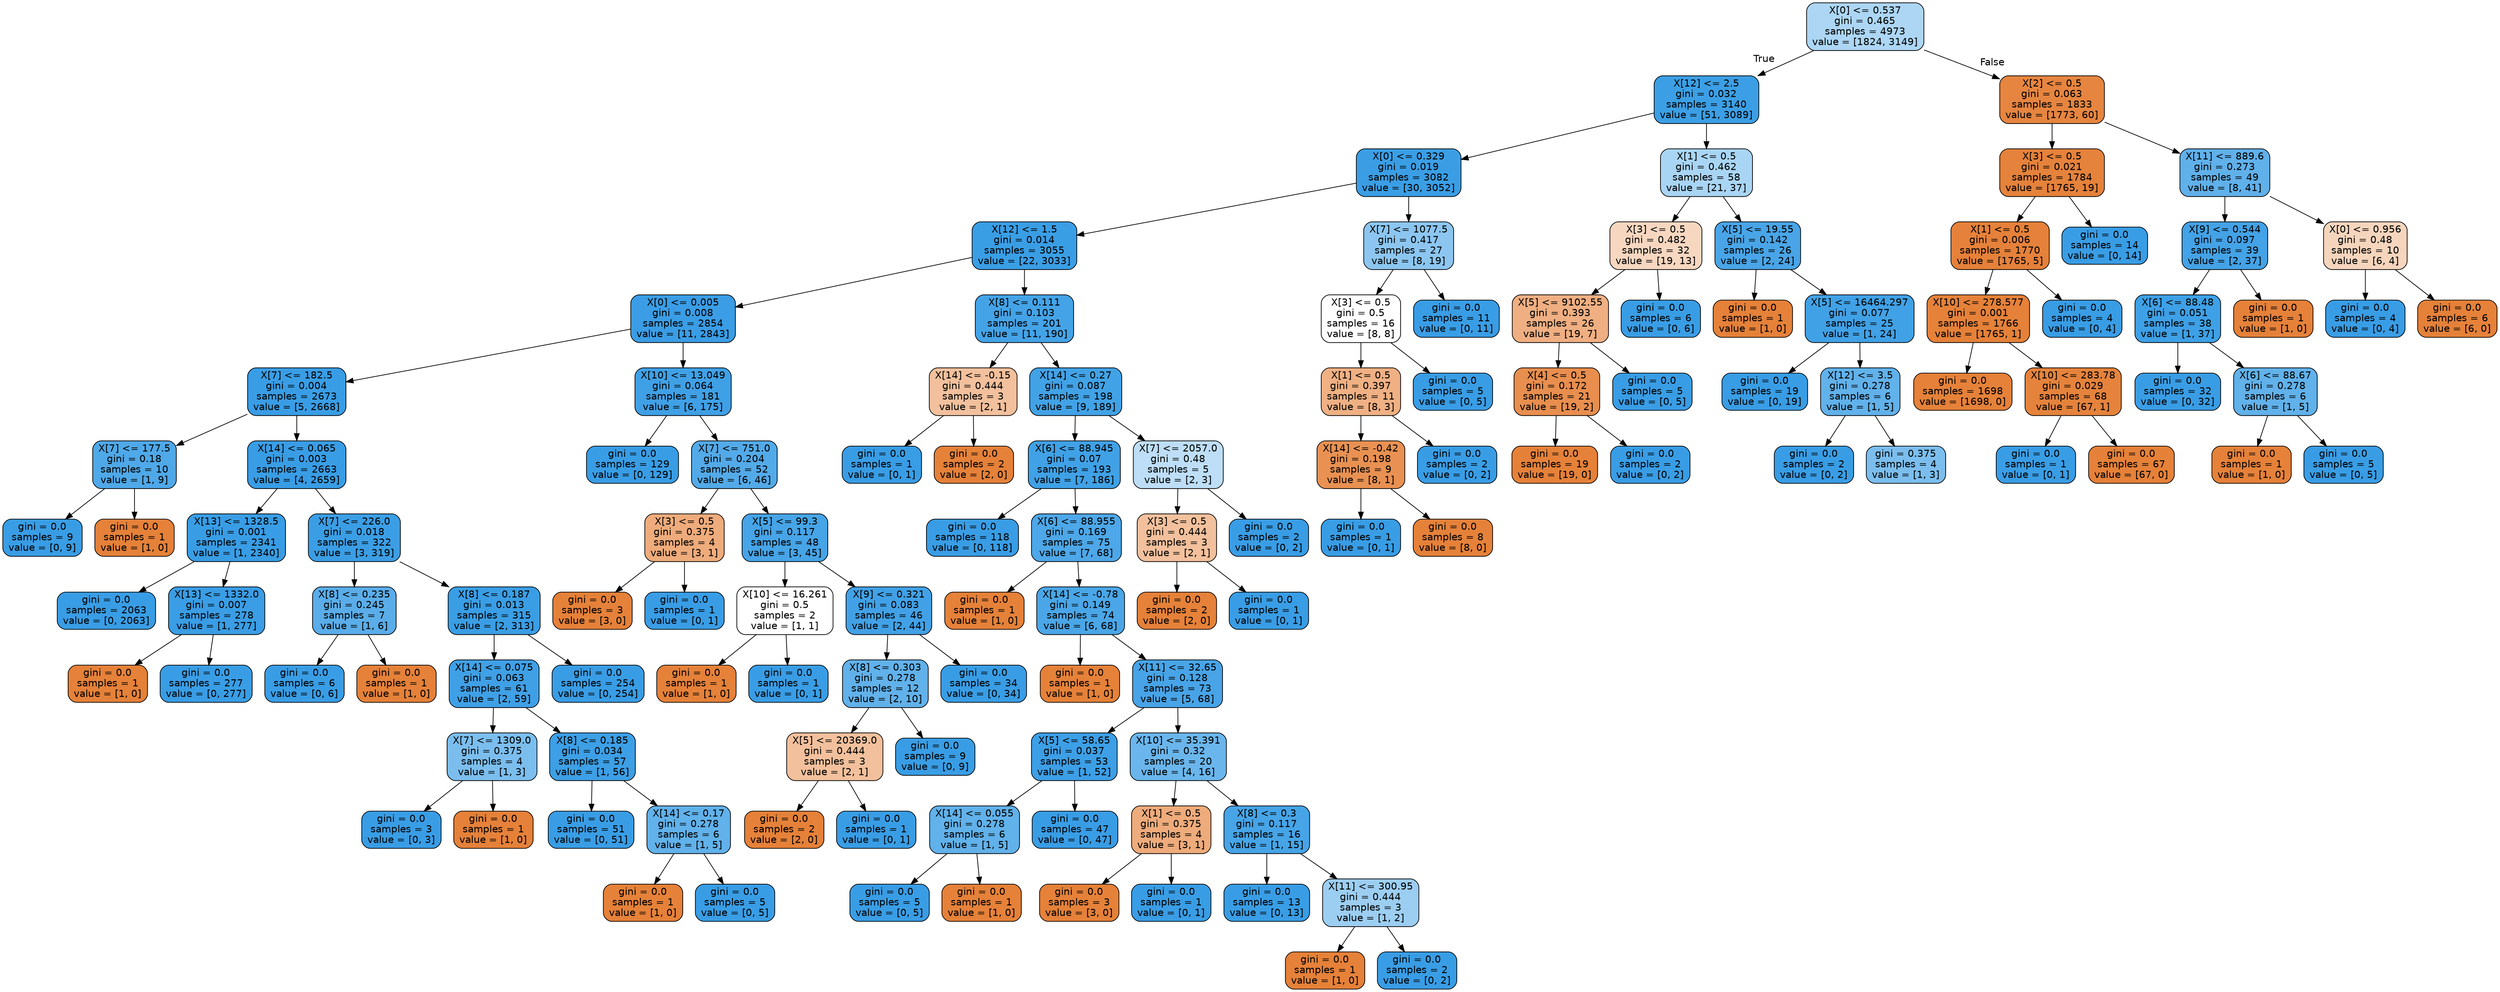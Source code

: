digraph Tree {
node [shape=box, style="filled, rounded", color="black", fontname="helvetica"] ;
edge [fontname="helvetica"] ;
0 [label="X[0] <= 0.537\ngini = 0.465\nsamples = 4973\nvalue = [1824, 3149]", fillcolor="#acd6f4"] ;
1 [label="X[12] <= 2.5\ngini = 0.032\nsamples = 3140\nvalue = [51, 3089]", fillcolor="#3c9fe5"] ;
0 -> 1 [labeldistance=2.5, labelangle=45, headlabel="True"] ;
2 [label="X[0] <= 0.329\ngini = 0.019\nsamples = 3082\nvalue = [30, 3052]", fillcolor="#3b9ee5"] ;
1 -> 2 ;
3 [label="X[12] <= 1.5\ngini = 0.014\nsamples = 3055\nvalue = [22, 3033]", fillcolor="#3a9ee5"] ;
2 -> 3 ;
4 [label="X[0] <= 0.005\ngini = 0.008\nsamples = 2854\nvalue = [11, 2843]", fillcolor="#3a9de5"] ;
3 -> 4 ;
5 [label="X[7] <= 182.5\ngini = 0.004\nsamples = 2673\nvalue = [5, 2668]", fillcolor="#399de5"] ;
4 -> 5 ;
6 [label="X[7] <= 177.5\ngini = 0.18\nsamples = 10\nvalue = [1, 9]", fillcolor="#4fa8e8"] ;
5 -> 6 ;
7 [label="gini = 0.0\nsamples = 9\nvalue = [0, 9]", fillcolor="#399de5"] ;
6 -> 7 ;
8 [label="gini = 0.0\nsamples = 1\nvalue = [1, 0]", fillcolor="#e58139"] ;
6 -> 8 ;
9 [label="X[14] <= 0.065\ngini = 0.003\nsamples = 2663\nvalue = [4, 2659]", fillcolor="#399de5"] ;
5 -> 9 ;
10 [label="X[13] <= 1328.5\ngini = 0.001\nsamples = 2341\nvalue = [1, 2340]", fillcolor="#399de5"] ;
9 -> 10 ;
11 [label="gini = 0.0\nsamples = 2063\nvalue = [0, 2063]", fillcolor="#399de5"] ;
10 -> 11 ;
12 [label="X[13] <= 1332.0\ngini = 0.007\nsamples = 278\nvalue = [1, 277]", fillcolor="#3a9de5"] ;
10 -> 12 ;
13 [label="gini = 0.0\nsamples = 1\nvalue = [1, 0]", fillcolor="#e58139"] ;
12 -> 13 ;
14 [label="gini = 0.0\nsamples = 277\nvalue = [0, 277]", fillcolor="#399de5"] ;
12 -> 14 ;
15 [label="X[7] <= 226.0\ngini = 0.018\nsamples = 322\nvalue = [3, 319]", fillcolor="#3b9ee5"] ;
9 -> 15 ;
16 [label="X[8] <= 0.235\ngini = 0.245\nsamples = 7\nvalue = [1, 6]", fillcolor="#5aade9"] ;
15 -> 16 ;
17 [label="gini = 0.0\nsamples = 6\nvalue = [0, 6]", fillcolor="#399de5"] ;
16 -> 17 ;
18 [label="gini = 0.0\nsamples = 1\nvalue = [1, 0]", fillcolor="#e58139"] ;
16 -> 18 ;
19 [label="X[8] <= 0.187\ngini = 0.013\nsamples = 315\nvalue = [2, 313]", fillcolor="#3a9ee5"] ;
15 -> 19 ;
20 [label="X[14] <= 0.075\ngini = 0.063\nsamples = 61\nvalue = [2, 59]", fillcolor="#40a0e6"] ;
19 -> 20 ;
21 [label="X[7] <= 1309.0\ngini = 0.375\nsamples = 4\nvalue = [1, 3]", fillcolor="#7bbeee"] ;
20 -> 21 ;
22 [label="gini = 0.0\nsamples = 3\nvalue = [0, 3]", fillcolor="#399de5"] ;
21 -> 22 ;
23 [label="gini = 0.0\nsamples = 1\nvalue = [1, 0]", fillcolor="#e58139"] ;
21 -> 23 ;
24 [label="X[8] <= 0.185\ngini = 0.034\nsamples = 57\nvalue = [1, 56]", fillcolor="#3d9fe5"] ;
20 -> 24 ;
25 [label="gini = 0.0\nsamples = 51\nvalue = [0, 51]", fillcolor="#399de5"] ;
24 -> 25 ;
26 [label="X[14] <= 0.17\ngini = 0.278\nsamples = 6\nvalue = [1, 5]", fillcolor="#61b1ea"] ;
24 -> 26 ;
27 [label="gini = 0.0\nsamples = 1\nvalue = [1, 0]", fillcolor="#e58139"] ;
26 -> 27 ;
28 [label="gini = 0.0\nsamples = 5\nvalue = [0, 5]", fillcolor="#399de5"] ;
26 -> 28 ;
29 [label="gini = 0.0\nsamples = 254\nvalue = [0, 254]", fillcolor="#399de5"] ;
19 -> 29 ;
30 [label="X[10] <= 13.049\ngini = 0.064\nsamples = 181\nvalue = [6, 175]", fillcolor="#40a0e6"] ;
4 -> 30 ;
31 [label="gini = 0.0\nsamples = 129\nvalue = [0, 129]", fillcolor="#399de5"] ;
30 -> 31 ;
32 [label="X[7] <= 751.0\ngini = 0.204\nsamples = 52\nvalue = [6, 46]", fillcolor="#53aae8"] ;
30 -> 32 ;
33 [label="X[3] <= 0.5\ngini = 0.375\nsamples = 4\nvalue = [3, 1]", fillcolor="#eeab7b"] ;
32 -> 33 ;
34 [label="gini = 0.0\nsamples = 3\nvalue = [3, 0]", fillcolor="#e58139"] ;
33 -> 34 ;
35 [label="gini = 0.0\nsamples = 1\nvalue = [0, 1]", fillcolor="#399de5"] ;
33 -> 35 ;
36 [label="X[5] <= 99.3\ngini = 0.117\nsamples = 48\nvalue = [3, 45]", fillcolor="#46a4e7"] ;
32 -> 36 ;
37 [label="X[10] <= 16.261\ngini = 0.5\nsamples = 2\nvalue = [1, 1]", fillcolor="#ffffff"] ;
36 -> 37 ;
38 [label="gini = 0.0\nsamples = 1\nvalue = [1, 0]", fillcolor="#e58139"] ;
37 -> 38 ;
39 [label="gini = 0.0\nsamples = 1\nvalue = [0, 1]", fillcolor="#399de5"] ;
37 -> 39 ;
40 [label="X[9] <= 0.321\ngini = 0.083\nsamples = 46\nvalue = [2, 44]", fillcolor="#42a1e6"] ;
36 -> 40 ;
41 [label="X[8] <= 0.303\ngini = 0.278\nsamples = 12\nvalue = [2, 10]", fillcolor="#61b1ea"] ;
40 -> 41 ;
42 [label="X[5] <= 20369.0\ngini = 0.444\nsamples = 3\nvalue = [2, 1]", fillcolor="#f2c09c"] ;
41 -> 42 ;
43 [label="gini = 0.0\nsamples = 2\nvalue = [2, 0]", fillcolor="#e58139"] ;
42 -> 43 ;
44 [label="gini = 0.0\nsamples = 1\nvalue = [0, 1]", fillcolor="#399de5"] ;
42 -> 44 ;
45 [label="gini = 0.0\nsamples = 9\nvalue = [0, 9]", fillcolor="#399de5"] ;
41 -> 45 ;
46 [label="gini = 0.0\nsamples = 34\nvalue = [0, 34]", fillcolor="#399de5"] ;
40 -> 46 ;
47 [label="X[8] <= 0.111\ngini = 0.103\nsamples = 201\nvalue = [11, 190]", fillcolor="#44a3e7"] ;
3 -> 47 ;
48 [label="X[14] <= -0.15\ngini = 0.444\nsamples = 3\nvalue = [2, 1]", fillcolor="#f2c09c"] ;
47 -> 48 ;
49 [label="gini = 0.0\nsamples = 1\nvalue = [0, 1]", fillcolor="#399de5"] ;
48 -> 49 ;
50 [label="gini = 0.0\nsamples = 2\nvalue = [2, 0]", fillcolor="#e58139"] ;
48 -> 50 ;
51 [label="X[14] <= 0.27\ngini = 0.087\nsamples = 198\nvalue = [9, 189]", fillcolor="#42a2e6"] ;
47 -> 51 ;
52 [label="X[6] <= 88.945\ngini = 0.07\nsamples = 193\nvalue = [7, 186]", fillcolor="#40a1e6"] ;
51 -> 52 ;
53 [label="gini = 0.0\nsamples = 118\nvalue = [0, 118]", fillcolor="#399de5"] ;
52 -> 53 ;
54 [label="X[6] <= 88.955\ngini = 0.169\nsamples = 75\nvalue = [7, 68]", fillcolor="#4da7e8"] ;
52 -> 54 ;
55 [label="gini = 0.0\nsamples = 1\nvalue = [1, 0]", fillcolor="#e58139"] ;
54 -> 55 ;
56 [label="X[14] <= -0.78\ngini = 0.149\nsamples = 74\nvalue = [6, 68]", fillcolor="#4aa6e7"] ;
54 -> 56 ;
57 [label="gini = 0.0\nsamples = 1\nvalue = [1, 0]", fillcolor="#e58139"] ;
56 -> 57 ;
58 [label="X[11] <= 32.65\ngini = 0.128\nsamples = 73\nvalue = [5, 68]", fillcolor="#48a4e7"] ;
56 -> 58 ;
59 [label="X[5] <= 58.65\ngini = 0.037\nsamples = 53\nvalue = [1, 52]", fillcolor="#3d9fe6"] ;
58 -> 59 ;
60 [label="X[14] <= 0.055\ngini = 0.278\nsamples = 6\nvalue = [1, 5]", fillcolor="#61b1ea"] ;
59 -> 60 ;
61 [label="gini = 0.0\nsamples = 5\nvalue = [0, 5]", fillcolor="#399de5"] ;
60 -> 61 ;
62 [label="gini = 0.0\nsamples = 1\nvalue = [1, 0]", fillcolor="#e58139"] ;
60 -> 62 ;
63 [label="gini = 0.0\nsamples = 47\nvalue = [0, 47]", fillcolor="#399de5"] ;
59 -> 63 ;
64 [label="X[10] <= 35.391\ngini = 0.32\nsamples = 20\nvalue = [4, 16]", fillcolor="#6ab6ec"] ;
58 -> 64 ;
65 [label="X[1] <= 0.5\ngini = 0.375\nsamples = 4\nvalue = [3, 1]", fillcolor="#eeab7b"] ;
64 -> 65 ;
66 [label="gini = 0.0\nsamples = 3\nvalue = [3, 0]", fillcolor="#e58139"] ;
65 -> 66 ;
67 [label="gini = 0.0\nsamples = 1\nvalue = [0, 1]", fillcolor="#399de5"] ;
65 -> 67 ;
68 [label="X[8] <= 0.3\ngini = 0.117\nsamples = 16\nvalue = [1, 15]", fillcolor="#46a4e7"] ;
64 -> 68 ;
69 [label="gini = 0.0\nsamples = 13\nvalue = [0, 13]", fillcolor="#399de5"] ;
68 -> 69 ;
70 [label="X[11] <= 300.95\ngini = 0.444\nsamples = 3\nvalue = [1, 2]", fillcolor="#9ccef2"] ;
68 -> 70 ;
71 [label="gini = 0.0\nsamples = 1\nvalue = [1, 0]", fillcolor="#e58139"] ;
70 -> 71 ;
72 [label="gini = 0.0\nsamples = 2\nvalue = [0, 2]", fillcolor="#399de5"] ;
70 -> 72 ;
73 [label="X[7] <= 2057.0\ngini = 0.48\nsamples = 5\nvalue = [2, 3]", fillcolor="#bddef6"] ;
51 -> 73 ;
74 [label="X[3] <= 0.5\ngini = 0.444\nsamples = 3\nvalue = [2, 1]", fillcolor="#f2c09c"] ;
73 -> 74 ;
75 [label="gini = 0.0\nsamples = 2\nvalue = [2, 0]", fillcolor="#e58139"] ;
74 -> 75 ;
76 [label="gini = 0.0\nsamples = 1\nvalue = [0, 1]", fillcolor="#399de5"] ;
74 -> 76 ;
77 [label="gini = 0.0\nsamples = 2\nvalue = [0, 2]", fillcolor="#399de5"] ;
73 -> 77 ;
78 [label="X[7] <= 1077.5\ngini = 0.417\nsamples = 27\nvalue = [8, 19]", fillcolor="#8cc6f0"] ;
2 -> 78 ;
79 [label="X[3] <= 0.5\ngini = 0.5\nsamples = 16\nvalue = [8, 8]", fillcolor="#ffffff"] ;
78 -> 79 ;
80 [label="X[1] <= 0.5\ngini = 0.397\nsamples = 11\nvalue = [8, 3]", fillcolor="#efb083"] ;
79 -> 80 ;
81 [label="X[14] <= -0.42\ngini = 0.198\nsamples = 9\nvalue = [8, 1]", fillcolor="#e89152"] ;
80 -> 81 ;
82 [label="gini = 0.0\nsamples = 1\nvalue = [0, 1]", fillcolor="#399de5"] ;
81 -> 82 ;
83 [label="gini = 0.0\nsamples = 8\nvalue = [8, 0]", fillcolor="#e58139"] ;
81 -> 83 ;
84 [label="gini = 0.0\nsamples = 2\nvalue = [0, 2]", fillcolor="#399de5"] ;
80 -> 84 ;
85 [label="gini = 0.0\nsamples = 5\nvalue = [0, 5]", fillcolor="#399de5"] ;
79 -> 85 ;
86 [label="gini = 0.0\nsamples = 11\nvalue = [0, 11]", fillcolor="#399de5"] ;
78 -> 86 ;
87 [label="X[1] <= 0.5\ngini = 0.462\nsamples = 58\nvalue = [21, 37]", fillcolor="#a9d5f4"] ;
1 -> 87 ;
88 [label="X[3] <= 0.5\ngini = 0.482\nsamples = 32\nvalue = [19, 13]", fillcolor="#f7d7c0"] ;
87 -> 88 ;
89 [label="X[5] <= 9102.55\ngini = 0.393\nsamples = 26\nvalue = [19, 7]", fillcolor="#efaf82"] ;
88 -> 89 ;
90 [label="X[4] <= 0.5\ngini = 0.172\nsamples = 21\nvalue = [19, 2]", fillcolor="#e88e4e"] ;
89 -> 90 ;
91 [label="gini = 0.0\nsamples = 19\nvalue = [19, 0]", fillcolor="#e58139"] ;
90 -> 91 ;
92 [label="gini = 0.0\nsamples = 2\nvalue = [0, 2]", fillcolor="#399de5"] ;
90 -> 92 ;
93 [label="gini = 0.0\nsamples = 5\nvalue = [0, 5]", fillcolor="#399de5"] ;
89 -> 93 ;
94 [label="gini = 0.0\nsamples = 6\nvalue = [0, 6]", fillcolor="#399de5"] ;
88 -> 94 ;
95 [label="X[5] <= 19.55\ngini = 0.142\nsamples = 26\nvalue = [2, 24]", fillcolor="#49a5e7"] ;
87 -> 95 ;
96 [label="gini = 0.0\nsamples = 1\nvalue = [1, 0]", fillcolor="#e58139"] ;
95 -> 96 ;
97 [label="X[5] <= 16464.297\ngini = 0.077\nsamples = 25\nvalue = [1, 24]", fillcolor="#41a1e6"] ;
95 -> 97 ;
98 [label="gini = 0.0\nsamples = 19\nvalue = [0, 19]", fillcolor="#399de5"] ;
97 -> 98 ;
99 [label="X[12] <= 3.5\ngini = 0.278\nsamples = 6\nvalue = [1, 5]", fillcolor="#61b1ea"] ;
97 -> 99 ;
100 [label="gini = 0.0\nsamples = 2\nvalue = [0, 2]", fillcolor="#399de5"] ;
99 -> 100 ;
101 [label="gini = 0.375\nsamples = 4\nvalue = [1, 3]", fillcolor="#7bbeee"] ;
99 -> 101 ;
102 [label="X[2] <= 0.5\ngini = 0.063\nsamples = 1833\nvalue = [1773, 60]", fillcolor="#e68540"] ;
0 -> 102 [labeldistance=2.5, labelangle=-45, headlabel="False"] ;
103 [label="X[3] <= 0.5\ngini = 0.021\nsamples = 1784\nvalue = [1765, 19]", fillcolor="#e5823b"] ;
102 -> 103 ;
104 [label="X[1] <= 0.5\ngini = 0.006\nsamples = 1770\nvalue = [1765, 5]", fillcolor="#e5813a"] ;
103 -> 104 ;
105 [label="X[10] <= 278.577\ngini = 0.001\nsamples = 1766\nvalue = [1765, 1]", fillcolor="#e58139"] ;
104 -> 105 ;
106 [label="gini = 0.0\nsamples = 1698\nvalue = [1698, 0]", fillcolor="#e58139"] ;
105 -> 106 ;
107 [label="X[10] <= 283.78\ngini = 0.029\nsamples = 68\nvalue = [67, 1]", fillcolor="#e5833c"] ;
105 -> 107 ;
108 [label="gini = 0.0\nsamples = 1\nvalue = [0, 1]", fillcolor="#399de5"] ;
107 -> 108 ;
109 [label="gini = 0.0\nsamples = 67\nvalue = [67, 0]", fillcolor="#e58139"] ;
107 -> 109 ;
110 [label="gini = 0.0\nsamples = 4\nvalue = [0, 4]", fillcolor="#399de5"] ;
104 -> 110 ;
111 [label="gini = 0.0\nsamples = 14\nvalue = [0, 14]", fillcolor="#399de5"] ;
103 -> 111 ;
112 [label="X[11] <= 889.6\ngini = 0.273\nsamples = 49\nvalue = [8, 41]", fillcolor="#60b0ea"] ;
102 -> 112 ;
113 [label="X[9] <= 0.544\ngini = 0.097\nsamples = 39\nvalue = [2, 37]", fillcolor="#44a2e6"] ;
112 -> 113 ;
114 [label="X[6] <= 88.48\ngini = 0.051\nsamples = 38\nvalue = [1, 37]", fillcolor="#3ea0e6"] ;
113 -> 114 ;
115 [label="gini = 0.0\nsamples = 32\nvalue = [0, 32]", fillcolor="#399de5"] ;
114 -> 115 ;
116 [label="X[6] <= 88.67\ngini = 0.278\nsamples = 6\nvalue = [1, 5]", fillcolor="#61b1ea"] ;
114 -> 116 ;
117 [label="gini = 0.0\nsamples = 1\nvalue = [1, 0]", fillcolor="#e58139"] ;
116 -> 117 ;
118 [label="gini = 0.0\nsamples = 5\nvalue = [0, 5]", fillcolor="#399de5"] ;
116 -> 118 ;
119 [label="gini = 0.0\nsamples = 1\nvalue = [1, 0]", fillcolor="#e58139"] ;
113 -> 119 ;
120 [label="X[0] <= 0.956\ngini = 0.48\nsamples = 10\nvalue = [6, 4]", fillcolor="#f6d5bd"] ;
112 -> 120 ;
121 [label="gini = 0.0\nsamples = 4\nvalue = [0, 4]", fillcolor="#399de5"] ;
120 -> 121 ;
122 [label="gini = 0.0\nsamples = 6\nvalue = [6, 0]", fillcolor="#e58139"] ;
120 -> 122 ;
}